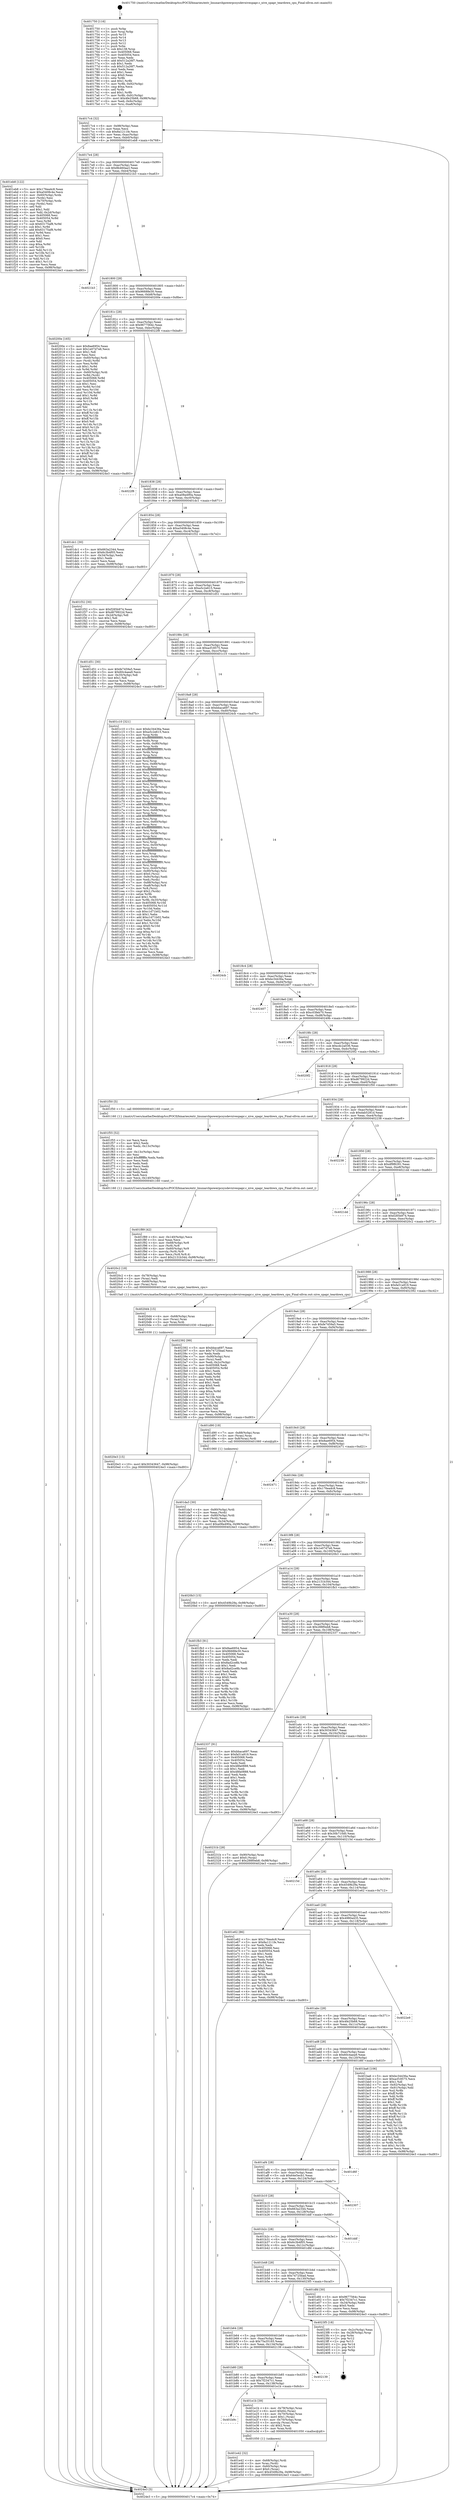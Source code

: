 digraph "0x401750" {
  label = "0x401750 (/mnt/c/Users/mathe/Desktop/tcc/POCII/binaries/extr_linuxarchpowerpcsysdevxivespapr.c_xive_spapr_teardown_cpu_Final-ollvm.out::main(0))"
  labelloc = "t"
  node[shape=record]

  Entry [label="",width=0.3,height=0.3,shape=circle,fillcolor=black,style=filled]
  "0x4017c4" [label="{
     0x4017c4 [32]\l
     | [instrs]\l
     &nbsp;&nbsp;0x4017c4 \<+6\>: mov -0x98(%rbp),%eax\l
     &nbsp;&nbsp;0x4017ca \<+2\>: mov %eax,%ecx\l
     &nbsp;&nbsp;0x4017cc \<+6\>: sub $0x8a1211fe,%ecx\l
     &nbsp;&nbsp;0x4017d2 \<+6\>: mov %eax,-0xac(%rbp)\l
     &nbsp;&nbsp;0x4017d8 \<+6\>: mov %ecx,-0xb0(%rbp)\l
     &nbsp;&nbsp;0x4017de \<+6\>: je 0000000000401eb8 \<main+0x768\>\l
  }"]
  "0x401eb8" [label="{
     0x401eb8 [122]\l
     | [instrs]\l
     &nbsp;&nbsp;0x401eb8 \<+5\>: mov $0x176ea4c8,%eax\l
     &nbsp;&nbsp;0x401ebd \<+5\>: mov $0xa5408c4e,%ecx\l
     &nbsp;&nbsp;0x401ec2 \<+4\>: mov -0x60(%rbp),%rdx\l
     &nbsp;&nbsp;0x401ec6 \<+2\>: mov (%rdx),%esi\l
     &nbsp;&nbsp;0x401ec8 \<+4\>: mov -0x70(%rbp),%rdx\l
     &nbsp;&nbsp;0x401ecc \<+2\>: cmp (%rdx),%esi\l
     &nbsp;&nbsp;0x401ece \<+4\>: setl %dil\l
     &nbsp;&nbsp;0x401ed2 \<+4\>: and $0x1,%dil\l
     &nbsp;&nbsp;0x401ed6 \<+4\>: mov %dil,-0x2d(%rbp)\l
     &nbsp;&nbsp;0x401eda \<+7\>: mov 0x405068,%esi\l
     &nbsp;&nbsp;0x401ee1 \<+8\>: mov 0x405054,%r8d\l
     &nbsp;&nbsp;0x401ee9 \<+3\>: mov %esi,%r9d\l
     &nbsp;&nbsp;0x401eec \<+7\>: sub $0x63175af8,%r9d\l
     &nbsp;&nbsp;0x401ef3 \<+4\>: sub $0x1,%r9d\l
     &nbsp;&nbsp;0x401ef7 \<+7\>: add $0x63175af8,%r9d\l
     &nbsp;&nbsp;0x401efe \<+4\>: imul %r9d,%esi\l
     &nbsp;&nbsp;0x401f02 \<+3\>: and $0x1,%esi\l
     &nbsp;&nbsp;0x401f05 \<+3\>: cmp $0x0,%esi\l
     &nbsp;&nbsp;0x401f08 \<+4\>: sete %dil\l
     &nbsp;&nbsp;0x401f0c \<+4\>: cmp $0xa,%r8d\l
     &nbsp;&nbsp;0x401f10 \<+4\>: setl %r10b\l
     &nbsp;&nbsp;0x401f14 \<+3\>: mov %dil,%r11b\l
     &nbsp;&nbsp;0x401f17 \<+3\>: and %r10b,%r11b\l
     &nbsp;&nbsp;0x401f1a \<+3\>: xor %r10b,%dil\l
     &nbsp;&nbsp;0x401f1d \<+3\>: or %dil,%r11b\l
     &nbsp;&nbsp;0x401f20 \<+4\>: test $0x1,%r11b\l
     &nbsp;&nbsp;0x401f24 \<+3\>: cmovne %ecx,%eax\l
     &nbsp;&nbsp;0x401f27 \<+6\>: mov %eax,-0x98(%rbp)\l
     &nbsp;&nbsp;0x401f2d \<+5\>: jmp 00000000004024e3 \<main+0xd93\>\l
  }"]
  "0x4017e4" [label="{
     0x4017e4 [28]\l
     | [instrs]\l
     &nbsp;&nbsp;0x4017e4 \<+5\>: jmp 00000000004017e9 \<main+0x99\>\l
     &nbsp;&nbsp;0x4017e9 \<+6\>: mov -0xac(%rbp),%eax\l
     &nbsp;&nbsp;0x4017ef \<+5\>: sub $0x8b460aa3,%eax\l
     &nbsp;&nbsp;0x4017f4 \<+6\>: mov %eax,-0xb4(%rbp)\l
     &nbsp;&nbsp;0x4017fa \<+6\>: je 00000000004021b3 \<main+0xa63\>\l
  }"]
  Exit [label="",width=0.3,height=0.3,shape=circle,fillcolor=black,style=filled,peripheries=2]
  "0x4021b3" [label="{
     0x4021b3\l
  }", style=dashed]
  "0x401800" [label="{
     0x401800 [28]\l
     | [instrs]\l
     &nbsp;&nbsp;0x401800 \<+5\>: jmp 0000000000401805 \<main+0xb5\>\l
     &nbsp;&nbsp;0x401805 \<+6\>: mov -0xac(%rbp),%eax\l
     &nbsp;&nbsp;0x40180b \<+5\>: sub $0x96688e30,%eax\l
     &nbsp;&nbsp;0x401810 \<+6\>: mov %eax,-0xb8(%rbp)\l
     &nbsp;&nbsp;0x401816 \<+6\>: je 000000000040200e \<main+0x8be\>\l
  }"]
  "0x4020e3" [label="{
     0x4020e3 [15]\l
     | [instrs]\l
     &nbsp;&nbsp;0x4020e3 \<+10\>: movl $0x30343647,-0x98(%rbp)\l
     &nbsp;&nbsp;0x4020ed \<+5\>: jmp 00000000004024e3 \<main+0xd93\>\l
  }"]
  "0x40200e" [label="{
     0x40200e [165]\l
     | [instrs]\l
     &nbsp;&nbsp;0x40200e \<+5\>: mov $0x8ae6954,%eax\l
     &nbsp;&nbsp;0x402013 \<+5\>: mov $0x1e07d7e6,%ecx\l
     &nbsp;&nbsp;0x402018 \<+2\>: mov $0x1,%dl\l
     &nbsp;&nbsp;0x40201a \<+2\>: xor %esi,%esi\l
     &nbsp;&nbsp;0x40201c \<+4\>: mov -0x60(%rbp),%rdi\l
     &nbsp;&nbsp;0x402020 \<+3\>: mov (%rdi),%r8d\l
     &nbsp;&nbsp;0x402023 \<+3\>: mov %esi,%r9d\l
     &nbsp;&nbsp;0x402026 \<+4\>: sub $0x1,%r9d\l
     &nbsp;&nbsp;0x40202a \<+3\>: sub %r9d,%r8d\l
     &nbsp;&nbsp;0x40202d \<+4\>: mov -0x60(%rbp),%rdi\l
     &nbsp;&nbsp;0x402031 \<+3\>: mov %r8d,(%rdi)\l
     &nbsp;&nbsp;0x402034 \<+8\>: mov 0x405068,%r8d\l
     &nbsp;&nbsp;0x40203c \<+8\>: mov 0x405054,%r9d\l
     &nbsp;&nbsp;0x402044 \<+3\>: sub $0x1,%esi\l
     &nbsp;&nbsp;0x402047 \<+3\>: mov %r8d,%r10d\l
     &nbsp;&nbsp;0x40204a \<+3\>: add %esi,%r10d\l
     &nbsp;&nbsp;0x40204d \<+4\>: imul %r10d,%r8d\l
     &nbsp;&nbsp;0x402051 \<+4\>: and $0x1,%r8d\l
     &nbsp;&nbsp;0x402055 \<+4\>: cmp $0x0,%r8d\l
     &nbsp;&nbsp;0x402059 \<+4\>: sete %r11b\l
     &nbsp;&nbsp;0x40205d \<+4\>: cmp $0xa,%r9d\l
     &nbsp;&nbsp;0x402061 \<+3\>: setl %bl\l
     &nbsp;&nbsp;0x402064 \<+3\>: mov %r11b,%r14b\l
     &nbsp;&nbsp;0x402067 \<+4\>: xor $0xff,%r14b\l
     &nbsp;&nbsp;0x40206b \<+3\>: mov %bl,%r15b\l
     &nbsp;&nbsp;0x40206e \<+4\>: xor $0xff,%r15b\l
     &nbsp;&nbsp;0x402072 \<+3\>: xor $0x0,%dl\l
     &nbsp;&nbsp;0x402075 \<+3\>: mov %r14b,%r12b\l
     &nbsp;&nbsp;0x402078 \<+4\>: and $0x0,%r12b\l
     &nbsp;&nbsp;0x40207c \<+3\>: and %dl,%r11b\l
     &nbsp;&nbsp;0x40207f \<+3\>: mov %r15b,%r13b\l
     &nbsp;&nbsp;0x402082 \<+4\>: and $0x0,%r13b\l
     &nbsp;&nbsp;0x402086 \<+2\>: and %dl,%bl\l
     &nbsp;&nbsp;0x402088 \<+3\>: or %r11b,%r12b\l
     &nbsp;&nbsp;0x40208b \<+3\>: or %bl,%r13b\l
     &nbsp;&nbsp;0x40208e \<+3\>: xor %r13b,%r12b\l
     &nbsp;&nbsp;0x402091 \<+3\>: or %r15b,%r14b\l
     &nbsp;&nbsp;0x402094 \<+4\>: xor $0xff,%r14b\l
     &nbsp;&nbsp;0x402098 \<+3\>: or $0x0,%dl\l
     &nbsp;&nbsp;0x40209b \<+3\>: and %dl,%r14b\l
     &nbsp;&nbsp;0x40209e \<+3\>: or %r14b,%r12b\l
     &nbsp;&nbsp;0x4020a1 \<+4\>: test $0x1,%r12b\l
     &nbsp;&nbsp;0x4020a5 \<+3\>: cmovne %ecx,%eax\l
     &nbsp;&nbsp;0x4020a8 \<+6\>: mov %eax,-0x98(%rbp)\l
     &nbsp;&nbsp;0x4020ae \<+5\>: jmp 00000000004024e3 \<main+0xd93\>\l
  }"]
  "0x40181c" [label="{
     0x40181c [28]\l
     | [instrs]\l
     &nbsp;&nbsp;0x40181c \<+5\>: jmp 0000000000401821 \<main+0xd1\>\l
     &nbsp;&nbsp;0x401821 \<+6\>: mov -0xac(%rbp),%eax\l
     &nbsp;&nbsp;0x401827 \<+5\>: sub $0x9677564c,%eax\l
     &nbsp;&nbsp;0x40182c \<+6\>: mov %eax,-0xbc(%rbp)\l
     &nbsp;&nbsp;0x401832 \<+6\>: je 00000000004022f8 \<main+0xba8\>\l
  }"]
  "0x4020d4" [label="{
     0x4020d4 [15]\l
     | [instrs]\l
     &nbsp;&nbsp;0x4020d4 \<+4\>: mov -0x68(%rbp),%rax\l
     &nbsp;&nbsp;0x4020d8 \<+3\>: mov (%rax),%rax\l
     &nbsp;&nbsp;0x4020db \<+3\>: mov %rax,%rdi\l
     &nbsp;&nbsp;0x4020de \<+5\>: call 0000000000401030 \<free@plt\>\l
     | [calls]\l
     &nbsp;&nbsp;0x401030 \{1\} (unknown)\l
  }"]
  "0x4022f8" [label="{
     0x4022f8\l
  }", style=dashed]
  "0x401838" [label="{
     0x401838 [28]\l
     | [instrs]\l
     &nbsp;&nbsp;0x401838 \<+5\>: jmp 000000000040183d \<main+0xed\>\l
     &nbsp;&nbsp;0x40183d \<+6\>: mov -0xac(%rbp),%eax\l
     &nbsp;&nbsp;0x401843 \<+5\>: sub $0xa08a490a,%eax\l
     &nbsp;&nbsp;0x401848 \<+6\>: mov %eax,-0xc0(%rbp)\l
     &nbsp;&nbsp;0x40184e \<+6\>: je 0000000000401dc1 \<main+0x671\>\l
  }"]
  "0x401f89" [label="{
     0x401f89 [42]\l
     | [instrs]\l
     &nbsp;&nbsp;0x401f89 \<+6\>: mov -0x140(%rbp),%ecx\l
     &nbsp;&nbsp;0x401f8f \<+3\>: imul %eax,%ecx\l
     &nbsp;&nbsp;0x401f92 \<+4\>: mov -0x68(%rbp),%r8\l
     &nbsp;&nbsp;0x401f96 \<+3\>: mov (%r8),%r8\l
     &nbsp;&nbsp;0x401f99 \<+4\>: mov -0x60(%rbp),%r9\l
     &nbsp;&nbsp;0x401f9d \<+3\>: movslq (%r9),%r9\l
     &nbsp;&nbsp;0x401fa0 \<+4\>: mov %ecx,(%r8,%r9,4)\l
     &nbsp;&nbsp;0x401fa4 \<+10\>: movl $0x2131b344,-0x98(%rbp)\l
     &nbsp;&nbsp;0x401fae \<+5\>: jmp 00000000004024e3 \<main+0xd93\>\l
  }"]
  "0x401dc1" [label="{
     0x401dc1 [30]\l
     | [instrs]\l
     &nbsp;&nbsp;0x401dc1 \<+5\>: mov $0x663a2344,%eax\l
     &nbsp;&nbsp;0x401dc6 \<+5\>: mov $0x6c3b4f05,%ecx\l
     &nbsp;&nbsp;0x401dcb \<+3\>: mov -0x34(%rbp),%edx\l
     &nbsp;&nbsp;0x401dce \<+3\>: cmp $0x1,%edx\l
     &nbsp;&nbsp;0x401dd1 \<+3\>: cmovl %ecx,%eax\l
     &nbsp;&nbsp;0x401dd4 \<+6\>: mov %eax,-0x98(%rbp)\l
     &nbsp;&nbsp;0x401dda \<+5\>: jmp 00000000004024e3 \<main+0xd93\>\l
  }"]
  "0x401854" [label="{
     0x401854 [28]\l
     | [instrs]\l
     &nbsp;&nbsp;0x401854 \<+5\>: jmp 0000000000401859 \<main+0x109\>\l
     &nbsp;&nbsp;0x401859 \<+6\>: mov -0xac(%rbp),%eax\l
     &nbsp;&nbsp;0x40185f \<+5\>: sub $0xa5408c4e,%eax\l
     &nbsp;&nbsp;0x401864 \<+6\>: mov %eax,-0xc4(%rbp)\l
     &nbsp;&nbsp;0x40186a \<+6\>: je 0000000000401f32 \<main+0x7e2\>\l
  }"]
  "0x401f55" [label="{
     0x401f55 [52]\l
     | [instrs]\l
     &nbsp;&nbsp;0x401f55 \<+2\>: xor %ecx,%ecx\l
     &nbsp;&nbsp;0x401f57 \<+5\>: mov $0x2,%edx\l
     &nbsp;&nbsp;0x401f5c \<+6\>: mov %edx,-0x13c(%rbp)\l
     &nbsp;&nbsp;0x401f62 \<+1\>: cltd\l
     &nbsp;&nbsp;0x401f63 \<+6\>: mov -0x13c(%rbp),%esi\l
     &nbsp;&nbsp;0x401f69 \<+2\>: idiv %esi\l
     &nbsp;&nbsp;0x401f6b \<+6\>: imul $0xfffffffe,%edx,%edx\l
     &nbsp;&nbsp;0x401f71 \<+2\>: mov %ecx,%edi\l
     &nbsp;&nbsp;0x401f73 \<+2\>: sub %edx,%edi\l
     &nbsp;&nbsp;0x401f75 \<+2\>: mov %ecx,%edx\l
     &nbsp;&nbsp;0x401f77 \<+3\>: sub $0x1,%edx\l
     &nbsp;&nbsp;0x401f7a \<+2\>: add %edx,%edi\l
     &nbsp;&nbsp;0x401f7c \<+2\>: sub %edi,%ecx\l
     &nbsp;&nbsp;0x401f7e \<+6\>: mov %ecx,-0x140(%rbp)\l
     &nbsp;&nbsp;0x401f84 \<+5\>: call 0000000000401160 \<next_i\>\l
     | [calls]\l
     &nbsp;&nbsp;0x401160 \{1\} (/mnt/c/Users/mathe/Desktop/tcc/POCII/binaries/extr_linuxarchpowerpcsysdevxivespapr.c_xive_spapr_teardown_cpu_Final-ollvm.out::next_i)\l
  }"]
  "0x401f32" [label="{
     0x401f32 [30]\l
     | [instrs]\l
     &nbsp;&nbsp;0x401f32 \<+5\>: mov $0xf285b974,%eax\l
     &nbsp;&nbsp;0x401f37 \<+5\>: mov $0xd679922d,%ecx\l
     &nbsp;&nbsp;0x401f3c \<+3\>: mov -0x2d(%rbp),%dl\l
     &nbsp;&nbsp;0x401f3f \<+3\>: test $0x1,%dl\l
     &nbsp;&nbsp;0x401f42 \<+3\>: cmovne %ecx,%eax\l
     &nbsp;&nbsp;0x401f45 \<+6\>: mov %eax,-0x98(%rbp)\l
     &nbsp;&nbsp;0x401f4b \<+5\>: jmp 00000000004024e3 \<main+0xd93\>\l
  }"]
  "0x401870" [label="{
     0x401870 [28]\l
     | [instrs]\l
     &nbsp;&nbsp;0x401870 \<+5\>: jmp 0000000000401875 \<main+0x125\>\l
     &nbsp;&nbsp;0x401875 \<+6\>: mov -0xac(%rbp),%eax\l
     &nbsp;&nbsp;0x40187b \<+5\>: sub $0xa5c2e615,%eax\l
     &nbsp;&nbsp;0x401880 \<+6\>: mov %eax,-0xc8(%rbp)\l
     &nbsp;&nbsp;0x401886 \<+6\>: je 0000000000401d51 \<main+0x601\>\l
  }"]
  "0x401e42" [label="{
     0x401e42 [32]\l
     | [instrs]\l
     &nbsp;&nbsp;0x401e42 \<+4\>: mov -0x68(%rbp),%rdi\l
     &nbsp;&nbsp;0x401e46 \<+3\>: mov %rax,(%rdi)\l
     &nbsp;&nbsp;0x401e49 \<+4\>: mov -0x60(%rbp),%rax\l
     &nbsp;&nbsp;0x401e4d \<+6\>: movl $0x0,(%rax)\l
     &nbsp;&nbsp;0x401e53 \<+10\>: movl $0x4549b29a,-0x98(%rbp)\l
     &nbsp;&nbsp;0x401e5d \<+5\>: jmp 00000000004024e3 \<main+0xd93\>\l
  }"]
  "0x401d51" [label="{
     0x401d51 [30]\l
     | [instrs]\l
     &nbsp;&nbsp;0x401d51 \<+5\>: mov $0xfe7459a5,%eax\l
     &nbsp;&nbsp;0x401d56 \<+5\>: mov $0x60c4aea9,%ecx\l
     &nbsp;&nbsp;0x401d5b \<+3\>: mov -0x35(%rbp),%dl\l
     &nbsp;&nbsp;0x401d5e \<+3\>: test $0x1,%dl\l
     &nbsp;&nbsp;0x401d61 \<+3\>: cmovne %ecx,%eax\l
     &nbsp;&nbsp;0x401d64 \<+6\>: mov %eax,-0x98(%rbp)\l
     &nbsp;&nbsp;0x401d6a \<+5\>: jmp 00000000004024e3 \<main+0xd93\>\l
  }"]
  "0x40188c" [label="{
     0x40188c [28]\l
     | [instrs]\l
     &nbsp;&nbsp;0x40188c \<+5\>: jmp 0000000000401891 \<main+0x141\>\l
     &nbsp;&nbsp;0x401891 \<+6\>: mov -0xac(%rbp),%eax\l
     &nbsp;&nbsp;0x401897 \<+5\>: sub $0xacf18575,%eax\l
     &nbsp;&nbsp;0x40189c \<+6\>: mov %eax,-0xcc(%rbp)\l
     &nbsp;&nbsp;0x4018a2 \<+6\>: je 0000000000401c10 \<main+0x4c0\>\l
  }"]
  "0x401b9c" [label="{
     0x401b9c\l
  }", style=dashed]
  "0x401c10" [label="{
     0x401c10 [321]\l
     | [instrs]\l
     &nbsp;&nbsp;0x401c10 \<+5\>: mov $0xbc34436a,%eax\l
     &nbsp;&nbsp;0x401c15 \<+5\>: mov $0xa5c2e615,%ecx\l
     &nbsp;&nbsp;0x401c1a \<+3\>: mov %rsp,%rdx\l
     &nbsp;&nbsp;0x401c1d \<+4\>: add $0xfffffffffffffff0,%rdx\l
     &nbsp;&nbsp;0x401c21 \<+3\>: mov %rdx,%rsp\l
     &nbsp;&nbsp;0x401c24 \<+7\>: mov %rdx,-0x90(%rbp)\l
     &nbsp;&nbsp;0x401c2b \<+3\>: mov %rsp,%rdx\l
     &nbsp;&nbsp;0x401c2e \<+4\>: add $0xfffffffffffffff0,%rdx\l
     &nbsp;&nbsp;0x401c32 \<+3\>: mov %rdx,%rsp\l
     &nbsp;&nbsp;0x401c35 \<+3\>: mov %rsp,%rsi\l
     &nbsp;&nbsp;0x401c38 \<+4\>: add $0xfffffffffffffff0,%rsi\l
     &nbsp;&nbsp;0x401c3c \<+3\>: mov %rsi,%rsp\l
     &nbsp;&nbsp;0x401c3f \<+7\>: mov %rsi,-0x88(%rbp)\l
     &nbsp;&nbsp;0x401c46 \<+3\>: mov %rsp,%rsi\l
     &nbsp;&nbsp;0x401c49 \<+4\>: add $0xfffffffffffffff0,%rsi\l
     &nbsp;&nbsp;0x401c4d \<+3\>: mov %rsi,%rsp\l
     &nbsp;&nbsp;0x401c50 \<+4\>: mov %rsi,-0x80(%rbp)\l
     &nbsp;&nbsp;0x401c54 \<+3\>: mov %rsp,%rsi\l
     &nbsp;&nbsp;0x401c57 \<+4\>: add $0xfffffffffffffff0,%rsi\l
     &nbsp;&nbsp;0x401c5b \<+3\>: mov %rsi,%rsp\l
     &nbsp;&nbsp;0x401c5e \<+4\>: mov %rsi,-0x78(%rbp)\l
     &nbsp;&nbsp;0x401c62 \<+3\>: mov %rsp,%rsi\l
     &nbsp;&nbsp;0x401c65 \<+4\>: add $0xfffffffffffffff0,%rsi\l
     &nbsp;&nbsp;0x401c69 \<+3\>: mov %rsi,%rsp\l
     &nbsp;&nbsp;0x401c6c \<+4\>: mov %rsi,-0x70(%rbp)\l
     &nbsp;&nbsp;0x401c70 \<+3\>: mov %rsp,%rsi\l
     &nbsp;&nbsp;0x401c73 \<+4\>: add $0xfffffffffffffff0,%rsi\l
     &nbsp;&nbsp;0x401c77 \<+3\>: mov %rsi,%rsp\l
     &nbsp;&nbsp;0x401c7a \<+4\>: mov %rsi,-0x68(%rbp)\l
     &nbsp;&nbsp;0x401c7e \<+3\>: mov %rsp,%rsi\l
     &nbsp;&nbsp;0x401c81 \<+4\>: add $0xfffffffffffffff0,%rsi\l
     &nbsp;&nbsp;0x401c85 \<+3\>: mov %rsi,%rsp\l
     &nbsp;&nbsp;0x401c88 \<+4\>: mov %rsi,-0x60(%rbp)\l
     &nbsp;&nbsp;0x401c8c \<+3\>: mov %rsp,%rsi\l
     &nbsp;&nbsp;0x401c8f \<+4\>: add $0xfffffffffffffff0,%rsi\l
     &nbsp;&nbsp;0x401c93 \<+3\>: mov %rsi,%rsp\l
     &nbsp;&nbsp;0x401c96 \<+4\>: mov %rsi,-0x58(%rbp)\l
     &nbsp;&nbsp;0x401c9a \<+3\>: mov %rsp,%rsi\l
     &nbsp;&nbsp;0x401c9d \<+4\>: add $0xfffffffffffffff0,%rsi\l
     &nbsp;&nbsp;0x401ca1 \<+3\>: mov %rsi,%rsp\l
     &nbsp;&nbsp;0x401ca4 \<+4\>: mov %rsi,-0x50(%rbp)\l
     &nbsp;&nbsp;0x401ca8 \<+3\>: mov %rsp,%rsi\l
     &nbsp;&nbsp;0x401cab \<+4\>: add $0xfffffffffffffff0,%rsi\l
     &nbsp;&nbsp;0x401caf \<+3\>: mov %rsi,%rsp\l
     &nbsp;&nbsp;0x401cb2 \<+4\>: mov %rsi,-0x48(%rbp)\l
     &nbsp;&nbsp;0x401cb6 \<+3\>: mov %rsp,%rsi\l
     &nbsp;&nbsp;0x401cb9 \<+4\>: add $0xfffffffffffffff0,%rsi\l
     &nbsp;&nbsp;0x401cbd \<+3\>: mov %rsi,%rsp\l
     &nbsp;&nbsp;0x401cc0 \<+4\>: mov %rsi,-0x40(%rbp)\l
     &nbsp;&nbsp;0x401cc4 \<+7\>: mov -0x90(%rbp),%rsi\l
     &nbsp;&nbsp;0x401ccb \<+6\>: movl $0x0,(%rsi)\l
     &nbsp;&nbsp;0x401cd1 \<+6\>: mov -0x9c(%rbp),%edi\l
     &nbsp;&nbsp;0x401cd7 \<+2\>: mov %edi,(%rdx)\l
     &nbsp;&nbsp;0x401cd9 \<+7\>: mov -0x88(%rbp),%rsi\l
     &nbsp;&nbsp;0x401ce0 \<+7\>: mov -0xa8(%rbp),%r8\l
     &nbsp;&nbsp;0x401ce7 \<+3\>: mov %r8,(%rsi)\l
     &nbsp;&nbsp;0x401cea \<+3\>: cmpl $0x2,(%rdx)\l
     &nbsp;&nbsp;0x401ced \<+4\>: setne %r9b\l
     &nbsp;&nbsp;0x401cf1 \<+4\>: and $0x1,%r9b\l
     &nbsp;&nbsp;0x401cf5 \<+4\>: mov %r9b,-0x35(%rbp)\l
     &nbsp;&nbsp;0x401cf9 \<+8\>: mov 0x405068,%r10d\l
     &nbsp;&nbsp;0x401d01 \<+8\>: mov 0x405054,%r11d\l
     &nbsp;&nbsp;0x401d09 \<+3\>: mov %r10d,%ebx\l
     &nbsp;&nbsp;0x401d0c \<+6\>: sub $0xc1d71b02,%ebx\l
     &nbsp;&nbsp;0x401d12 \<+3\>: sub $0x1,%ebx\l
     &nbsp;&nbsp;0x401d15 \<+6\>: add $0xc1d71b02,%ebx\l
     &nbsp;&nbsp;0x401d1b \<+4\>: imul %ebx,%r10d\l
     &nbsp;&nbsp;0x401d1f \<+4\>: and $0x1,%r10d\l
     &nbsp;&nbsp;0x401d23 \<+4\>: cmp $0x0,%r10d\l
     &nbsp;&nbsp;0x401d27 \<+4\>: sete %r9b\l
     &nbsp;&nbsp;0x401d2b \<+4\>: cmp $0xa,%r11d\l
     &nbsp;&nbsp;0x401d2f \<+4\>: setl %r14b\l
     &nbsp;&nbsp;0x401d33 \<+3\>: mov %r9b,%r15b\l
     &nbsp;&nbsp;0x401d36 \<+3\>: and %r14b,%r15b\l
     &nbsp;&nbsp;0x401d39 \<+3\>: xor %r14b,%r9b\l
     &nbsp;&nbsp;0x401d3c \<+3\>: or %r9b,%r15b\l
     &nbsp;&nbsp;0x401d3f \<+4\>: test $0x1,%r15b\l
     &nbsp;&nbsp;0x401d43 \<+3\>: cmovne %ecx,%eax\l
     &nbsp;&nbsp;0x401d46 \<+6\>: mov %eax,-0x98(%rbp)\l
     &nbsp;&nbsp;0x401d4c \<+5\>: jmp 00000000004024e3 \<main+0xd93\>\l
  }"]
  "0x4018a8" [label="{
     0x4018a8 [28]\l
     | [instrs]\l
     &nbsp;&nbsp;0x4018a8 \<+5\>: jmp 00000000004018ad \<main+0x15d\>\l
     &nbsp;&nbsp;0x4018ad \<+6\>: mov -0xac(%rbp),%eax\l
     &nbsp;&nbsp;0x4018b3 \<+5\>: sub $0xbbaca697,%eax\l
     &nbsp;&nbsp;0x4018b8 \<+6\>: mov %eax,-0xd0(%rbp)\l
     &nbsp;&nbsp;0x4018be \<+6\>: je 00000000004024cb \<main+0xd7b\>\l
  }"]
  "0x401e1b" [label="{
     0x401e1b [39]\l
     | [instrs]\l
     &nbsp;&nbsp;0x401e1b \<+4\>: mov -0x78(%rbp),%rax\l
     &nbsp;&nbsp;0x401e1f \<+6\>: movl $0x64,(%rax)\l
     &nbsp;&nbsp;0x401e25 \<+4\>: mov -0x70(%rbp),%rax\l
     &nbsp;&nbsp;0x401e29 \<+6\>: movl $0x1,(%rax)\l
     &nbsp;&nbsp;0x401e2f \<+4\>: mov -0x70(%rbp),%rax\l
     &nbsp;&nbsp;0x401e33 \<+3\>: movslq (%rax),%rax\l
     &nbsp;&nbsp;0x401e36 \<+4\>: shl $0x2,%rax\l
     &nbsp;&nbsp;0x401e3a \<+3\>: mov %rax,%rdi\l
     &nbsp;&nbsp;0x401e3d \<+5\>: call 0000000000401050 \<malloc@plt\>\l
     | [calls]\l
     &nbsp;&nbsp;0x401050 \{1\} (unknown)\l
  }"]
  "0x4024cb" [label="{
     0x4024cb\l
  }", style=dashed]
  "0x4018c4" [label="{
     0x4018c4 [28]\l
     | [instrs]\l
     &nbsp;&nbsp;0x4018c4 \<+5\>: jmp 00000000004018c9 \<main+0x179\>\l
     &nbsp;&nbsp;0x4018c9 \<+6\>: mov -0xac(%rbp),%eax\l
     &nbsp;&nbsp;0x4018cf \<+5\>: sub $0xbc34436a,%eax\l
     &nbsp;&nbsp;0x4018d4 \<+6\>: mov %eax,-0xd4(%rbp)\l
     &nbsp;&nbsp;0x4018da \<+6\>: je 0000000000402407 \<main+0xcb7\>\l
  }"]
  "0x401b80" [label="{
     0x401b80 [28]\l
     | [instrs]\l
     &nbsp;&nbsp;0x401b80 \<+5\>: jmp 0000000000401b85 \<main+0x435\>\l
     &nbsp;&nbsp;0x401b85 \<+6\>: mov -0xac(%rbp),%eax\l
     &nbsp;&nbsp;0x401b8b \<+5\>: sub $0x7f2347c1,%eax\l
     &nbsp;&nbsp;0x401b90 \<+6\>: mov %eax,-0x138(%rbp)\l
     &nbsp;&nbsp;0x401b96 \<+6\>: je 0000000000401e1b \<main+0x6cb\>\l
  }"]
  "0x402407" [label="{
     0x402407\l
  }", style=dashed]
  "0x4018e0" [label="{
     0x4018e0 [28]\l
     | [instrs]\l
     &nbsp;&nbsp;0x4018e0 \<+5\>: jmp 00000000004018e5 \<main+0x195\>\l
     &nbsp;&nbsp;0x4018e5 \<+6\>: mov -0xac(%rbp),%eax\l
     &nbsp;&nbsp;0x4018eb \<+5\>: sub $0xc03feb70,%eax\l
     &nbsp;&nbsp;0x4018f0 \<+6\>: mov %eax,-0xd8(%rbp)\l
     &nbsp;&nbsp;0x4018f6 \<+6\>: je 000000000040249b \<main+0xd4b\>\l
  }"]
  "0x402139" [label="{
     0x402139\l
  }", style=dashed]
  "0x40249b" [label="{
     0x40249b\l
  }", style=dashed]
  "0x4018fc" [label="{
     0x4018fc [28]\l
     | [instrs]\l
     &nbsp;&nbsp;0x4018fc \<+5\>: jmp 0000000000401901 \<main+0x1b1\>\l
     &nbsp;&nbsp;0x401901 \<+6\>: mov -0xac(%rbp),%eax\l
     &nbsp;&nbsp;0x401907 \<+5\>: sub $0xcdc2a036,%eax\l
     &nbsp;&nbsp;0x40190c \<+6\>: mov %eax,-0xdc(%rbp)\l
     &nbsp;&nbsp;0x401912 \<+6\>: je 00000000004020f2 \<main+0x9a2\>\l
  }"]
  "0x401b64" [label="{
     0x401b64 [28]\l
     | [instrs]\l
     &nbsp;&nbsp;0x401b64 \<+5\>: jmp 0000000000401b69 \<main+0x419\>\l
     &nbsp;&nbsp;0x401b69 \<+6\>: mov -0xac(%rbp),%eax\l
     &nbsp;&nbsp;0x401b6f \<+5\>: sub $0x75a35165,%eax\l
     &nbsp;&nbsp;0x401b74 \<+6\>: mov %eax,-0x134(%rbp)\l
     &nbsp;&nbsp;0x401b7a \<+6\>: je 0000000000402139 \<main+0x9e9\>\l
  }"]
  "0x4020f2" [label="{
     0x4020f2\l
  }", style=dashed]
  "0x401918" [label="{
     0x401918 [28]\l
     | [instrs]\l
     &nbsp;&nbsp;0x401918 \<+5\>: jmp 000000000040191d \<main+0x1cd\>\l
     &nbsp;&nbsp;0x40191d \<+6\>: mov -0xac(%rbp),%eax\l
     &nbsp;&nbsp;0x401923 \<+5\>: sub $0xd679922d,%eax\l
     &nbsp;&nbsp;0x401928 \<+6\>: mov %eax,-0xe0(%rbp)\l
     &nbsp;&nbsp;0x40192e \<+6\>: je 0000000000401f50 \<main+0x800\>\l
  }"]
  "0x4023f5" [label="{
     0x4023f5 [18]\l
     | [instrs]\l
     &nbsp;&nbsp;0x4023f5 \<+3\>: mov -0x2c(%rbp),%eax\l
     &nbsp;&nbsp;0x4023f8 \<+4\>: lea -0x28(%rbp),%rsp\l
     &nbsp;&nbsp;0x4023fc \<+1\>: pop %rbx\l
     &nbsp;&nbsp;0x4023fd \<+2\>: pop %r12\l
     &nbsp;&nbsp;0x4023ff \<+2\>: pop %r13\l
     &nbsp;&nbsp;0x402401 \<+2\>: pop %r14\l
     &nbsp;&nbsp;0x402403 \<+2\>: pop %r15\l
     &nbsp;&nbsp;0x402405 \<+1\>: pop %rbp\l
     &nbsp;&nbsp;0x402406 \<+1\>: ret\l
  }"]
  "0x401f50" [label="{
     0x401f50 [5]\l
     | [instrs]\l
     &nbsp;&nbsp;0x401f50 \<+5\>: call 0000000000401160 \<next_i\>\l
     | [calls]\l
     &nbsp;&nbsp;0x401160 \{1\} (/mnt/c/Users/mathe/Desktop/tcc/POCII/binaries/extr_linuxarchpowerpcsysdevxivespapr.c_xive_spapr_teardown_cpu_Final-ollvm.out::next_i)\l
  }"]
  "0x401934" [label="{
     0x401934 [28]\l
     | [instrs]\l
     &nbsp;&nbsp;0x401934 \<+5\>: jmp 0000000000401939 \<main+0x1e9\>\l
     &nbsp;&nbsp;0x401939 \<+6\>: mov -0xac(%rbp),%eax\l
     &nbsp;&nbsp;0x40193f \<+5\>: sub $0xdab5281d,%eax\l
     &nbsp;&nbsp;0x401944 \<+6\>: mov %eax,-0xe4(%rbp)\l
     &nbsp;&nbsp;0x40194a \<+6\>: je 0000000000402238 \<main+0xae8\>\l
  }"]
  "0x401b48" [label="{
     0x401b48 [28]\l
     | [instrs]\l
     &nbsp;&nbsp;0x401b48 \<+5\>: jmp 0000000000401b4d \<main+0x3fd\>\l
     &nbsp;&nbsp;0x401b4d \<+6\>: mov -0xac(%rbp),%eax\l
     &nbsp;&nbsp;0x401b53 \<+5\>: sub $0x74725bad,%eax\l
     &nbsp;&nbsp;0x401b58 \<+6\>: mov %eax,-0x130(%rbp)\l
     &nbsp;&nbsp;0x401b5e \<+6\>: je 00000000004023f5 \<main+0xca5\>\l
  }"]
  "0x402238" [label="{
     0x402238\l
  }", style=dashed]
  "0x401950" [label="{
     0x401950 [28]\l
     | [instrs]\l
     &nbsp;&nbsp;0x401950 \<+5\>: jmp 0000000000401955 \<main+0x205\>\l
     &nbsp;&nbsp;0x401955 \<+6\>: mov -0xac(%rbp),%eax\l
     &nbsp;&nbsp;0x40195b \<+5\>: sub $0xdf9f6291,%eax\l
     &nbsp;&nbsp;0x401960 \<+6\>: mov %eax,-0xe8(%rbp)\l
     &nbsp;&nbsp;0x401966 \<+6\>: je 00000000004021dd \<main+0xa8d\>\l
  }"]
  "0x401dfd" [label="{
     0x401dfd [30]\l
     | [instrs]\l
     &nbsp;&nbsp;0x401dfd \<+5\>: mov $0x9677564c,%eax\l
     &nbsp;&nbsp;0x401e02 \<+5\>: mov $0x7f2347c1,%ecx\l
     &nbsp;&nbsp;0x401e07 \<+3\>: mov -0x34(%rbp),%edx\l
     &nbsp;&nbsp;0x401e0a \<+3\>: cmp $0x0,%edx\l
     &nbsp;&nbsp;0x401e0d \<+3\>: cmove %ecx,%eax\l
     &nbsp;&nbsp;0x401e10 \<+6\>: mov %eax,-0x98(%rbp)\l
     &nbsp;&nbsp;0x401e16 \<+5\>: jmp 00000000004024e3 \<main+0xd93\>\l
  }"]
  "0x4021dd" [label="{
     0x4021dd\l
  }", style=dashed]
  "0x40196c" [label="{
     0x40196c [28]\l
     | [instrs]\l
     &nbsp;&nbsp;0x40196c \<+5\>: jmp 0000000000401971 \<main+0x221\>\l
     &nbsp;&nbsp;0x401971 \<+6\>: mov -0xac(%rbp),%eax\l
     &nbsp;&nbsp;0x401977 \<+5\>: sub $0xf285b974,%eax\l
     &nbsp;&nbsp;0x40197c \<+6\>: mov %eax,-0xec(%rbp)\l
     &nbsp;&nbsp;0x401982 \<+6\>: je 00000000004020c2 \<main+0x972\>\l
  }"]
  "0x401b2c" [label="{
     0x401b2c [28]\l
     | [instrs]\l
     &nbsp;&nbsp;0x401b2c \<+5\>: jmp 0000000000401b31 \<main+0x3e1\>\l
     &nbsp;&nbsp;0x401b31 \<+6\>: mov -0xac(%rbp),%eax\l
     &nbsp;&nbsp;0x401b37 \<+5\>: sub $0x6c3b4f05,%eax\l
     &nbsp;&nbsp;0x401b3c \<+6\>: mov %eax,-0x12c(%rbp)\l
     &nbsp;&nbsp;0x401b42 \<+6\>: je 0000000000401dfd \<main+0x6ad\>\l
  }"]
  "0x4020c2" [label="{
     0x4020c2 [18]\l
     | [instrs]\l
     &nbsp;&nbsp;0x4020c2 \<+4\>: mov -0x78(%rbp),%rax\l
     &nbsp;&nbsp;0x4020c6 \<+2\>: mov (%rax),%edi\l
     &nbsp;&nbsp;0x4020c8 \<+4\>: mov -0x68(%rbp),%rax\l
     &nbsp;&nbsp;0x4020cc \<+3\>: mov (%rax),%rsi\l
     &nbsp;&nbsp;0x4020cf \<+5\>: call 00000000004015a0 \<xive_spapr_teardown_cpu\>\l
     | [calls]\l
     &nbsp;&nbsp;0x4015a0 \{1\} (/mnt/c/Users/mathe/Desktop/tcc/POCII/binaries/extr_linuxarchpowerpcsysdevxivespapr.c_xive_spapr_teardown_cpu_Final-ollvm.out::xive_spapr_teardown_cpu)\l
  }"]
  "0x401988" [label="{
     0x401988 [28]\l
     | [instrs]\l
     &nbsp;&nbsp;0x401988 \<+5\>: jmp 000000000040198d \<main+0x23d\>\l
     &nbsp;&nbsp;0x40198d \<+6\>: mov -0xac(%rbp),%eax\l
     &nbsp;&nbsp;0x401993 \<+5\>: sub $0xfa51a919,%eax\l
     &nbsp;&nbsp;0x401998 \<+6\>: mov %eax,-0xf0(%rbp)\l
     &nbsp;&nbsp;0x40199e \<+6\>: je 0000000000402392 \<main+0xc42\>\l
  }"]
  "0x401ddf" [label="{
     0x401ddf\l
  }", style=dashed]
  "0x402392" [label="{
     0x402392 [99]\l
     | [instrs]\l
     &nbsp;&nbsp;0x402392 \<+5\>: mov $0xbbaca697,%eax\l
     &nbsp;&nbsp;0x402397 \<+5\>: mov $0x74725bad,%ecx\l
     &nbsp;&nbsp;0x40239c \<+2\>: xor %edx,%edx\l
     &nbsp;&nbsp;0x40239e \<+7\>: mov -0x90(%rbp),%rsi\l
     &nbsp;&nbsp;0x4023a5 \<+2\>: mov (%rsi),%edi\l
     &nbsp;&nbsp;0x4023a7 \<+3\>: mov %edi,-0x2c(%rbp)\l
     &nbsp;&nbsp;0x4023aa \<+7\>: mov 0x405068,%edi\l
     &nbsp;&nbsp;0x4023b1 \<+8\>: mov 0x405054,%r8d\l
     &nbsp;&nbsp;0x4023b9 \<+3\>: sub $0x1,%edx\l
     &nbsp;&nbsp;0x4023bc \<+3\>: mov %edi,%r9d\l
     &nbsp;&nbsp;0x4023bf \<+3\>: add %edx,%r9d\l
     &nbsp;&nbsp;0x4023c2 \<+4\>: imul %r9d,%edi\l
     &nbsp;&nbsp;0x4023c6 \<+3\>: and $0x1,%edi\l
     &nbsp;&nbsp;0x4023c9 \<+3\>: cmp $0x0,%edi\l
     &nbsp;&nbsp;0x4023cc \<+4\>: sete %r10b\l
     &nbsp;&nbsp;0x4023d0 \<+4\>: cmp $0xa,%r8d\l
     &nbsp;&nbsp;0x4023d4 \<+4\>: setl %r11b\l
     &nbsp;&nbsp;0x4023d8 \<+3\>: mov %r10b,%bl\l
     &nbsp;&nbsp;0x4023db \<+3\>: and %r11b,%bl\l
     &nbsp;&nbsp;0x4023de \<+3\>: xor %r11b,%r10b\l
     &nbsp;&nbsp;0x4023e1 \<+3\>: or %r10b,%bl\l
     &nbsp;&nbsp;0x4023e4 \<+3\>: test $0x1,%bl\l
     &nbsp;&nbsp;0x4023e7 \<+3\>: cmovne %ecx,%eax\l
     &nbsp;&nbsp;0x4023ea \<+6\>: mov %eax,-0x98(%rbp)\l
     &nbsp;&nbsp;0x4023f0 \<+5\>: jmp 00000000004024e3 \<main+0xd93\>\l
  }"]
  "0x4019a4" [label="{
     0x4019a4 [28]\l
     | [instrs]\l
     &nbsp;&nbsp;0x4019a4 \<+5\>: jmp 00000000004019a9 \<main+0x259\>\l
     &nbsp;&nbsp;0x4019a9 \<+6\>: mov -0xac(%rbp),%eax\l
     &nbsp;&nbsp;0x4019af \<+5\>: sub $0xfe7459a5,%eax\l
     &nbsp;&nbsp;0x4019b4 \<+6\>: mov %eax,-0xf4(%rbp)\l
     &nbsp;&nbsp;0x4019ba \<+6\>: je 0000000000401d90 \<main+0x640\>\l
  }"]
  "0x401b10" [label="{
     0x401b10 [28]\l
     | [instrs]\l
     &nbsp;&nbsp;0x401b10 \<+5\>: jmp 0000000000401b15 \<main+0x3c5\>\l
     &nbsp;&nbsp;0x401b15 \<+6\>: mov -0xac(%rbp),%eax\l
     &nbsp;&nbsp;0x401b1b \<+5\>: sub $0x663a2344,%eax\l
     &nbsp;&nbsp;0x401b20 \<+6\>: mov %eax,-0x128(%rbp)\l
     &nbsp;&nbsp;0x401b26 \<+6\>: je 0000000000401ddf \<main+0x68f\>\l
  }"]
  "0x401d90" [label="{
     0x401d90 [19]\l
     | [instrs]\l
     &nbsp;&nbsp;0x401d90 \<+7\>: mov -0x88(%rbp),%rax\l
     &nbsp;&nbsp;0x401d97 \<+3\>: mov (%rax),%rax\l
     &nbsp;&nbsp;0x401d9a \<+4\>: mov 0x8(%rax),%rdi\l
     &nbsp;&nbsp;0x401d9e \<+5\>: call 0000000000401060 \<atoi@plt\>\l
     | [calls]\l
     &nbsp;&nbsp;0x401060 \{1\} (unknown)\l
  }"]
  "0x4019c0" [label="{
     0x4019c0 [28]\l
     | [instrs]\l
     &nbsp;&nbsp;0x4019c0 \<+5\>: jmp 00000000004019c5 \<main+0x275\>\l
     &nbsp;&nbsp;0x4019c5 \<+6\>: mov -0xac(%rbp),%eax\l
     &nbsp;&nbsp;0x4019cb \<+5\>: sub $0x8ae6954,%eax\l
     &nbsp;&nbsp;0x4019d0 \<+6\>: mov %eax,-0xf8(%rbp)\l
     &nbsp;&nbsp;0x4019d6 \<+6\>: je 0000000000402471 \<main+0xd21\>\l
  }"]
  "0x402307" [label="{
     0x402307\l
  }", style=dashed]
  "0x402471" [label="{
     0x402471\l
  }", style=dashed]
  "0x4019dc" [label="{
     0x4019dc [28]\l
     | [instrs]\l
     &nbsp;&nbsp;0x4019dc \<+5\>: jmp 00000000004019e1 \<main+0x291\>\l
     &nbsp;&nbsp;0x4019e1 \<+6\>: mov -0xac(%rbp),%eax\l
     &nbsp;&nbsp;0x4019e7 \<+5\>: sub $0x176ea4c8,%eax\l
     &nbsp;&nbsp;0x4019ec \<+6\>: mov %eax,-0xfc(%rbp)\l
     &nbsp;&nbsp;0x4019f2 \<+6\>: je 000000000040244c \<main+0xcfc\>\l
  }"]
  "0x401af4" [label="{
     0x401af4 [28]\l
     | [instrs]\l
     &nbsp;&nbsp;0x401af4 \<+5\>: jmp 0000000000401af9 \<main+0x3a9\>\l
     &nbsp;&nbsp;0x401af9 \<+6\>: mov -0xac(%rbp),%eax\l
     &nbsp;&nbsp;0x401aff \<+5\>: sub $0x64e5ecb1,%eax\l
     &nbsp;&nbsp;0x401b04 \<+6\>: mov %eax,-0x124(%rbp)\l
     &nbsp;&nbsp;0x401b0a \<+6\>: je 0000000000402307 \<main+0xbb7\>\l
  }"]
  "0x40244c" [label="{
     0x40244c\l
  }", style=dashed]
  "0x4019f8" [label="{
     0x4019f8 [28]\l
     | [instrs]\l
     &nbsp;&nbsp;0x4019f8 \<+5\>: jmp 00000000004019fd \<main+0x2ad\>\l
     &nbsp;&nbsp;0x4019fd \<+6\>: mov -0xac(%rbp),%eax\l
     &nbsp;&nbsp;0x401a03 \<+5\>: sub $0x1e07d7e6,%eax\l
     &nbsp;&nbsp;0x401a08 \<+6\>: mov %eax,-0x100(%rbp)\l
     &nbsp;&nbsp;0x401a0e \<+6\>: je 00000000004020b3 \<main+0x963\>\l
  }"]
  "0x401d6f" [label="{
     0x401d6f\l
  }", style=dashed]
  "0x4020b3" [label="{
     0x4020b3 [15]\l
     | [instrs]\l
     &nbsp;&nbsp;0x4020b3 \<+10\>: movl $0x4549b29a,-0x98(%rbp)\l
     &nbsp;&nbsp;0x4020bd \<+5\>: jmp 00000000004024e3 \<main+0xd93\>\l
  }"]
  "0x401a14" [label="{
     0x401a14 [28]\l
     | [instrs]\l
     &nbsp;&nbsp;0x401a14 \<+5\>: jmp 0000000000401a19 \<main+0x2c9\>\l
     &nbsp;&nbsp;0x401a19 \<+6\>: mov -0xac(%rbp),%eax\l
     &nbsp;&nbsp;0x401a1f \<+5\>: sub $0x2131b344,%eax\l
     &nbsp;&nbsp;0x401a24 \<+6\>: mov %eax,-0x104(%rbp)\l
     &nbsp;&nbsp;0x401a2a \<+6\>: je 0000000000401fb3 \<main+0x863\>\l
  }"]
  "0x401da3" [label="{
     0x401da3 [30]\l
     | [instrs]\l
     &nbsp;&nbsp;0x401da3 \<+4\>: mov -0x80(%rbp),%rdi\l
     &nbsp;&nbsp;0x401da7 \<+2\>: mov %eax,(%rdi)\l
     &nbsp;&nbsp;0x401da9 \<+4\>: mov -0x80(%rbp),%rdi\l
     &nbsp;&nbsp;0x401dad \<+2\>: mov (%rdi),%eax\l
     &nbsp;&nbsp;0x401daf \<+3\>: mov %eax,-0x34(%rbp)\l
     &nbsp;&nbsp;0x401db2 \<+10\>: movl $0xa08a490a,-0x98(%rbp)\l
     &nbsp;&nbsp;0x401dbc \<+5\>: jmp 00000000004024e3 \<main+0xd93\>\l
  }"]
  "0x401fb3" [label="{
     0x401fb3 [91]\l
     | [instrs]\l
     &nbsp;&nbsp;0x401fb3 \<+5\>: mov $0x8ae6954,%eax\l
     &nbsp;&nbsp;0x401fb8 \<+5\>: mov $0x96688e30,%ecx\l
     &nbsp;&nbsp;0x401fbd \<+7\>: mov 0x405068,%edx\l
     &nbsp;&nbsp;0x401fc4 \<+7\>: mov 0x405054,%esi\l
     &nbsp;&nbsp;0x401fcb \<+2\>: mov %edx,%edi\l
     &nbsp;&nbsp;0x401fcd \<+6\>: sub $0x8ad2ce8b,%edi\l
     &nbsp;&nbsp;0x401fd3 \<+3\>: sub $0x1,%edi\l
     &nbsp;&nbsp;0x401fd6 \<+6\>: add $0x8ad2ce8b,%edi\l
     &nbsp;&nbsp;0x401fdc \<+3\>: imul %edi,%edx\l
     &nbsp;&nbsp;0x401fdf \<+3\>: and $0x1,%edx\l
     &nbsp;&nbsp;0x401fe2 \<+3\>: cmp $0x0,%edx\l
     &nbsp;&nbsp;0x401fe5 \<+4\>: sete %r8b\l
     &nbsp;&nbsp;0x401fe9 \<+3\>: cmp $0xa,%esi\l
     &nbsp;&nbsp;0x401fec \<+4\>: setl %r9b\l
     &nbsp;&nbsp;0x401ff0 \<+3\>: mov %r8b,%r10b\l
     &nbsp;&nbsp;0x401ff3 \<+3\>: and %r9b,%r10b\l
     &nbsp;&nbsp;0x401ff6 \<+3\>: xor %r9b,%r8b\l
     &nbsp;&nbsp;0x401ff9 \<+3\>: or %r8b,%r10b\l
     &nbsp;&nbsp;0x401ffc \<+4\>: test $0x1,%r10b\l
     &nbsp;&nbsp;0x402000 \<+3\>: cmovne %ecx,%eax\l
     &nbsp;&nbsp;0x402003 \<+6\>: mov %eax,-0x98(%rbp)\l
     &nbsp;&nbsp;0x402009 \<+5\>: jmp 00000000004024e3 \<main+0xd93\>\l
  }"]
  "0x401a30" [label="{
     0x401a30 [28]\l
     | [instrs]\l
     &nbsp;&nbsp;0x401a30 \<+5\>: jmp 0000000000401a35 \<main+0x2e5\>\l
     &nbsp;&nbsp;0x401a35 \<+6\>: mov -0xac(%rbp),%eax\l
     &nbsp;&nbsp;0x401a3b \<+5\>: sub $0x288f0eb8,%eax\l
     &nbsp;&nbsp;0x401a40 \<+6\>: mov %eax,-0x108(%rbp)\l
     &nbsp;&nbsp;0x401a46 \<+6\>: je 0000000000402337 \<main+0xbe7\>\l
  }"]
  "0x401750" [label="{
     0x401750 [116]\l
     | [instrs]\l
     &nbsp;&nbsp;0x401750 \<+1\>: push %rbp\l
     &nbsp;&nbsp;0x401751 \<+3\>: mov %rsp,%rbp\l
     &nbsp;&nbsp;0x401754 \<+2\>: push %r15\l
     &nbsp;&nbsp;0x401756 \<+2\>: push %r14\l
     &nbsp;&nbsp;0x401758 \<+2\>: push %r13\l
     &nbsp;&nbsp;0x40175a \<+2\>: push %r12\l
     &nbsp;&nbsp;0x40175c \<+1\>: push %rbx\l
     &nbsp;&nbsp;0x40175d \<+7\>: sub $0x138,%rsp\l
     &nbsp;&nbsp;0x401764 \<+7\>: mov 0x405068,%eax\l
     &nbsp;&nbsp;0x40176b \<+7\>: mov 0x405054,%ecx\l
     &nbsp;&nbsp;0x401772 \<+2\>: mov %eax,%edx\l
     &nbsp;&nbsp;0x401774 \<+6\>: add $0x512a26f7,%edx\l
     &nbsp;&nbsp;0x40177a \<+3\>: sub $0x1,%edx\l
     &nbsp;&nbsp;0x40177d \<+6\>: sub $0x512a26f7,%edx\l
     &nbsp;&nbsp;0x401783 \<+3\>: imul %edx,%eax\l
     &nbsp;&nbsp;0x401786 \<+3\>: and $0x1,%eax\l
     &nbsp;&nbsp;0x401789 \<+3\>: cmp $0x0,%eax\l
     &nbsp;&nbsp;0x40178c \<+4\>: sete %r8b\l
     &nbsp;&nbsp;0x401790 \<+4\>: and $0x1,%r8b\l
     &nbsp;&nbsp;0x401794 \<+7\>: mov %r8b,-0x92(%rbp)\l
     &nbsp;&nbsp;0x40179b \<+3\>: cmp $0xa,%ecx\l
     &nbsp;&nbsp;0x40179e \<+4\>: setl %r8b\l
     &nbsp;&nbsp;0x4017a2 \<+4\>: and $0x1,%r8b\l
     &nbsp;&nbsp;0x4017a6 \<+7\>: mov %r8b,-0x91(%rbp)\l
     &nbsp;&nbsp;0x4017ad \<+10\>: movl $0x4fe25b68,-0x98(%rbp)\l
     &nbsp;&nbsp;0x4017b7 \<+6\>: mov %edi,-0x9c(%rbp)\l
     &nbsp;&nbsp;0x4017bd \<+7\>: mov %rsi,-0xa8(%rbp)\l
  }"]
  "0x402337" [label="{
     0x402337 [91]\l
     | [instrs]\l
     &nbsp;&nbsp;0x402337 \<+5\>: mov $0xbbaca697,%eax\l
     &nbsp;&nbsp;0x40233c \<+5\>: mov $0xfa51a919,%ecx\l
     &nbsp;&nbsp;0x402341 \<+7\>: mov 0x405068,%edx\l
     &nbsp;&nbsp;0x402348 \<+7\>: mov 0x405054,%esi\l
     &nbsp;&nbsp;0x40234f \<+2\>: mov %edx,%edi\l
     &nbsp;&nbsp;0x402351 \<+6\>: sub $0x48fa0888,%edi\l
     &nbsp;&nbsp;0x402357 \<+3\>: sub $0x1,%edi\l
     &nbsp;&nbsp;0x40235a \<+6\>: add $0x48fa0888,%edi\l
     &nbsp;&nbsp;0x402360 \<+3\>: imul %edi,%edx\l
     &nbsp;&nbsp;0x402363 \<+3\>: and $0x1,%edx\l
     &nbsp;&nbsp;0x402366 \<+3\>: cmp $0x0,%edx\l
     &nbsp;&nbsp;0x402369 \<+4\>: sete %r8b\l
     &nbsp;&nbsp;0x40236d \<+3\>: cmp $0xa,%esi\l
     &nbsp;&nbsp;0x402370 \<+4\>: setl %r9b\l
     &nbsp;&nbsp;0x402374 \<+3\>: mov %r8b,%r10b\l
     &nbsp;&nbsp;0x402377 \<+3\>: and %r9b,%r10b\l
     &nbsp;&nbsp;0x40237a \<+3\>: xor %r9b,%r8b\l
     &nbsp;&nbsp;0x40237d \<+3\>: or %r8b,%r10b\l
     &nbsp;&nbsp;0x402380 \<+4\>: test $0x1,%r10b\l
     &nbsp;&nbsp;0x402384 \<+3\>: cmovne %ecx,%eax\l
     &nbsp;&nbsp;0x402387 \<+6\>: mov %eax,-0x98(%rbp)\l
     &nbsp;&nbsp;0x40238d \<+5\>: jmp 00000000004024e3 \<main+0xd93\>\l
  }"]
  "0x401a4c" [label="{
     0x401a4c [28]\l
     | [instrs]\l
     &nbsp;&nbsp;0x401a4c \<+5\>: jmp 0000000000401a51 \<main+0x301\>\l
     &nbsp;&nbsp;0x401a51 \<+6\>: mov -0xac(%rbp),%eax\l
     &nbsp;&nbsp;0x401a57 \<+5\>: sub $0x30343647,%eax\l
     &nbsp;&nbsp;0x401a5c \<+6\>: mov %eax,-0x10c(%rbp)\l
     &nbsp;&nbsp;0x401a62 \<+6\>: je 000000000040231b \<main+0xbcb\>\l
  }"]
  "0x4024e3" [label="{
     0x4024e3 [5]\l
     | [instrs]\l
     &nbsp;&nbsp;0x4024e3 \<+5\>: jmp 00000000004017c4 \<main+0x74\>\l
  }"]
  "0x40231b" [label="{
     0x40231b [28]\l
     | [instrs]\l
     &nbsp;&nbsp;0x40231b \<+7\>: mov -0x90(%rbp),%rax\l
     &nbsp;&nbsp;0x402322 \<+6\>: movl $0x0,(%rax)\l
     &nbsp;&nbsp;0x402328 \<+10\>: movl $0x288f0eb8,-0x98(%rbp)\l
     &nbsp;&nbsp;0x402332 \<+5\>: jmp 00000000004024e3 \<main+0xd93\>\l
  }"]
  "0x401a68" [label="{
     0x401a68 [28]\l
     | [instrs]\l
     &nbsp;&nbsp;0x401a68 \<+5\>: jmp 0000000000401a6d \<main+0x31d\>\l
     &nbsp;&nbsp;0x401a6d \<+6\>: mov -0xac(%rbp),%eax\l
     &nbsp;&nbsp;0x401a73 \<+5\>: sub $0x30b710d0,%eax\l
     &nbsp;&nbsp;0x401a78 \<+6\>: mov %eax,-0x110(%rbp)\l
     &nbsp;&nbsp;0x401a7e \<+6\>: je 000000000040215d \<main+0xa0d\>\l
  }"]
  "0x401ad8" [label="{
     0x401ad8 [28]\l
     | [instrs]\l
     &nbsp;&nbsp;0x401ad8 \<+5\>: jmp 0000000000401add \<main+0x38d\>\l
     &nbsp;&nbsp;0x401add \<+6\>: mov -0xac(%rbp),%eax\l
     &nbsp;&nbsp;0x401ae3 \<+5\>: sub $0x60c4aea9,%eax\l
     &nbsp;&nbsp;0x401ae8 \<+6\>: mov %eax,-0x120(%rbp)\l
     &nbsp;&nbsp;0x401aee \<+6\>: je 0000000000401d6f \<main+0x61f\>\l
  }"]
  "0x40215d" [label="{
     0x40215d\l
  }", style=dashed]
  "0x401a84" [label="{
     0x401a84 [28]\l
     | [instrs]\l
     &nbsp;&nbsp;0x401a84 \<+5\>: jmp 0000000000401a89 \<main+0x339\>\l
     &nbsp;&nbsp;0x401a89 \<+6\>: mov -0xac(%rbp),%eax\l
     &nbsp;&nbsp;0x401a8f \<+5\>: sub $0x4549b29a,%eax\l
     &nbsp;&nbsp;0x401a94 \<+6\>: mov %eax,-0x114(%rbp)\l
     &nbsp;&nbsp;0x401a9a \<+6\>: je 0000000000401e62 \<main+0x712\>\l
  }"]
  "0x401ba6" [label="{
     0x401ba6 [106]\l
     | [instrs]\l
     &nbsp;&nbsp;0x401ba6 \<+5\>: mov $0xbc34436a,%eax\l
     &nbsp;&nbsp;0x401bab \<+5\>: mov $0xacf18575,%ecx\l
     &nbsp;&nbsp;0x401bb0 \<+2\>: mov $0x1,%dl\l
     &nbsp;&nbsp;0x401bb2 \<+7\>: mov -0x92(%rbp),%sil\l
     &nbsp;&nbsp;0x401bb9 \<+7\>: mov -0x91(%rbp),%dil\l
     &nbsp;&nbsp;0x401bc0 \<+3\>: mov %sil,%r8b\l
     &nbsp;&nbsp;0x401bc3 \<+4\>: xor $0xff,%r8b\l
     &nbsp;&nbsp;0x401bc7 \<+3\>: mov %dil,%r9b\l
     &nbsp;&nbsp;0x401bca \<+4\>: xor $0xff,%r9b\l
     &nbsp;&nbsp;0x401bce \<+3\>: xor $0x1,%dl\l
     &nbsp;&nbsp;0x401bd1 \<+3\>: mov %r8b,%r10b\l
     &nbsp;&nbsp;0x401bd4 \<+4\>: and $0xff,%r10b\l
     &nbsp;&nbsp;0x401bd8 \<+3\>: and %dl,%sil\l
     &nbsp;&nbsp;0x401bdb \<+3\>: mov %r9b,%r11b\l
     &nbsp;&nbsp;0x401bde \<+4\>: and $0xff,%r11b\l
     &nbsp;&nbsp;0x401be2 \<+3\>: and %dl,%dil\l
     &nbsp;&nbsp;0x401be5 \<+3\>: or %sil,%r10b\l
     &nbsp;&nbsp;0x401be8 \<+3\>: or %dil,%r11b\l
     &nbsp;&nbsp;0x401beb \<+3\>: xor %r11b,%r10b\l
     &nbsp;&nbsp;0x401bee \<+3\>: or %r9b,%r8b\l
     &nbsp;&nbsp;0x401bf1 \<+4\>: xor $0xff,%r8b\l
     &nbsp;&nbsp;0x401bf5 \<+3\>: or $0x1,%dl\l
     &nbsp;&nbsp;0x401bf8 \<+3\>: and %dl,%r8b\l
     &nbsp;&nbsp;0x401bfb \<+3\>: or %r8b,%r10b\l
     &nbsp;&nbsp;0x401bfe \<+4\>: test $0x1,%r10b\l
     &nbsp;&nbsp;0x401c02 \<+3\>: cmovne %ecx,%eax\l
     &nbsp;&nbsp;0x401c05 \<+6\>: mov %eax,-0x98(%rbp)\l
     &nbsp;&nbsp;0x401c0b \<+5\>: jmp 00000000004024e3 \<main+0xd93\>\l
  }"]
  "0x401e62" [label="{
     0x401e62 [86]\l
     | [instrs]\l
     &nbsp;&nbsp;0x401e62 \<+5\>: mov $0x176ea4c8,%eax\l
     &nbsp;&nbsp;0x401e67 \<+5\>: mov $0x8a1211fe,%ecx\l
     &nbsp;&nbsp;0x401e6c \<+2\>: xor %edx,%edx\l
     &nbsp;&nbsp;0x401e6e \<+7\>: mov 0x405068,%esi\l
     &nbsp;&nbsp;0x401e75 \<+7\>: mov 0x405054,%edi\l
     &nbsp;&nbsp;0x401e7c \<+3\>: sub $0x1,%edx\l
     &nbsp;&nbsp;0x401e7f \<+3\>: mov %esi,%r8d\l
     &nbsp;&nbsp;0x401e82 \<+3\>: add %edx,%r8d\l
     &nbsp;&nbsp;0x401e85 \<+4\>: imul %r8d,%esi\l
     &nbsp;&nbsp;0x401e89 \<+3\>: and $0x1,%esi\l
     &nbsp;&nbsp;0x401e8c \<+3\>: cmp $0x0,%esi\l
     &nbsp;&nbsp;0x401e8f \<+4\>: sete %r9b\l
     &nbsp;&nbsp;0x401e93 \<+3\>: cmp $0xa,%edi\l
     &nbsp;&nbsp;0x401e96 \<+4\>: setl %r10b\l
     &nbsp;&nbsp;0x401e9a \<+3\>: mov %r9b,%r11b\l
     &nbsp;&nbsp;0x401e9d \<+3\>: and %r10b,%r11b\l
     &nbsp;&nbsp;0x401ea0 \<+3\>: xor %r10b,%r9b\l
     &nbsp;&nbsp;0x401ea3 \<+3\>: or %r9b,%r11b\l
     &nbsp;&nbsp;0x401ea6 \<+4\>: test $0x1,%r11b\l
     &nbsp;&nbsp;0x401eaa \<+3\>: cmovne %ecx,%eax\l
     &nbsp;&nbsp;0x401ead \<+6\>: mov %eax,-0x98(%rbp)\l
     &nbsp;&nbsp;0x401eb3 \<+5\>: jmp 00000000004024e3 \<main+0xd93\>\l
  }"]
  "0x401aa0" [label="{
     0x401aa0 [28]\l
     | [instrs]\l
     &nbsp;&nbsp;0x401aa0 \<+5\>: jmp 0000000000401aa5 \<main+0x355\>\l
     &nbsp;&nbsp;0x401aa5 \<+6\>: mov -0xac(%rbp),%eax\l
     &nbsp;&nbsp;0x401aab \<+5\>: sub $0x4980a435,%eax\l
     &nbsp;&nbsp;0x401ab0 \<+6\>: mov %eax,-0x118(%rbp)\l
     &nbsp;&nbsp;0x401ab6 \<+6\>: je 00000000004022e9 \<main+0xb99\>\l
  }"]
  "0x401abc" [label="{
     0x401abc [28]\l
     | [instrs]\l
     &nbsp;&nbsp;0x401abc \<+5\>: jmp 0000000000401ac1 \<main+0x371\>\l
     &nbsp;&nbsp;0x401ac1 \<+6\>: mov -0xac(%rbp),%eax\l
     &nbsp;&nbsp;0x401ac7 \<+5\>: sub $0x4fe25b68,%eax\l
     &nbsp;&nbsp;0x401acc \<+6\>: mov %eax,-0x11c(%rbp)\l
     &nbsp;&nbsp;0x401ad2 \<+6\>: je 0000000000401ba6 \<main+0x456\>\l
  }"]
  "0x4022e9" [label="{
     0x4022e9\l
  }", style=dashed]
  Entry -> "0x401750" [label=" 1"]
  "0x4017c4" -> "0x401eb8" [label=" 2"]
  "0x4017c4" -> "0x4017e4" [label=" 20"]
  "0x4023f5" -> Exit [label=" 1"]
  "0x4017e4" -> "0x4021b3" [label=" 0"]
  "0x4017e4" -> "0x401800" [label=" 20"]
  "0x402392" -> "0x4024e3" [label=" 1"]
  "0x401800" -> "0x40200e" [label=" 1"]
  "0x401800" -> "0x40181c" [label=" 19"]
  "0x402337" -> "0x4024e3" [label=" 1"]
  "0x40181c" -> "0x4022f8" [label=" 0"]
  "0x40181c" -> "0x401838" [label=" 19"]
  "0x40231b" -> "0x4024e3" [label=" 1"]
  "0x401838" -> "0x401dc1" [label=" 1"]
  "0x401838" -> "0x401854" [label=" 18"]
  "0x4020e3" -> "0x4024e3" [label=" 1"]
  "0x401854" -> "0x401f32" [label=" 2"]
  "0x401854" -> "0x401870" [label=" 16"]
  "0x4020d4" -> "0x4020e3" [label=" 1"]
  "0x401870" -> "0x401d51" [label=" 1"]
  "0x401870" -> "0x40188c" [label=" 15"]
  "0x4020c2" -> "0x4020d4" [label=" 1"]
  "0x40188c" -> "0x401c10" [label=" 1"]
  "0x40188c" -> "0x4018a8" [label=" 14"]
  "0x4020b3" -> "0x4024e3" [label=" 1"]
  "0x4018a8" -> "0x4024cb" [label=" 0"]
  "0x4018a8" -> "0x4018c4" [label=" 14"]
  "0x40200e" -> "0x4024e3" [label=" 1"]
  "0x4018c4" -> "0x402407" [label=" 0"]
  "0x4018c4" -> "0x4018e0" [label=" 14"]
  "0x401f89" -> "0x4024e3" [label=" 1"]
  "0x4018e0" -> "0x40249b" [label=" 0"]
  "0x4018e0" -> "0x4018fc" [label=" 14"]
  "0x401f55" -> "0x401f89" [label=" 1"]
  "0x4018fc" -> "0x4020f2" [label=" 0"]
  "0x4018fc" -> "0x401918" [label=" 14"]
  "0x401f32" -> "0x4024e3" [label=" 2"]
  "0x401918" -> "0x401f50" [label=" 1"]
  "0x401918" -> "0x401934" [label=" 13"]
  "0x401eb8" -> "0x4024e3" [label=" 2"]
  "0x401934" -> "0x402238" [label=" 0"]
  "0x401934" -> "0x401950" [label=" 13"]
  "0x401e42" -> "0x4024e3" [label=" 1"]
  "0x401950" -> "0x4021dd" [label=" 0"]
  "0x401950" -> "0x40196c" [label=" 13"]
  "0x401e1b" -> "0x401e42" [label=" 1"]
  "0x40196c" -> "0x4020c2" [label=" 1"]
  "0x40196c" -> "0x401988" [label=" 12"]
  "0x401b80" -> "0x401e1b" [label=" 1"]
  "0x401988" -> "0x402392" [label=" 1"]
  "0x401988" -> "0x4019a4" [label=" 11"]
  "0x401fb3" -> "0x4024e3" [label=" 1"]
  "0x4019a4" -> "0x401d90" [label=" 1"]
  "0x4019a4" -> "0x4019c0" [label=" 10"]
  "0x401b64" -> "0x402139" [label=" 0"]
  "0x4019c0" -> "0x402471" [label=" 0"]
  "0x4019c0" -> "0x4019dc" [label=" 10"]
  "0x401f50" -> "0x401f55" [label=" 1"]
  "0x4019dc" -> "0x40244c" [label=" 0"]
  "0x4019dc" -> "0x4019f8" [label=" 10"]
  "0x401b48" -> "0x4023f5" [label=" 1"]
  "0x4019f8" -> "0x4020b3" [label=" 1"]
  "0x4019f8" -> "0x401a14" [label=" 9"]
  "0x401e62" -> "0x4024e3" [label=" 2"]
  "0x401a14" -> "0x401fb3" [label=" 1"]
  "0x401a14" -> "0x401a30" [label=" 8"]
  "0x401b2c" -> "0x401b48" [label=" 2"]
  "0x401a30" -> "0x402337" [label=" 1"]
  "0x401a30" -> "0x401a4c" [label=" 7"]
  "0x401b80" -> "0x401b9c" [label=" 0"]
  "0x401a4c" -> "0x40231b" [label=" 1"]
  "0x401a4c" -> "0x401a68" [label=" 6"]
  "0x401b10" -> "0x401b2c" [label=" 3"]
  "0x401a68" -> "0x40215d" [label=" 0"]
  "0x401a68" -> "0x401a84" [label=" 6"]
  "0x401b10" -> "0x401ddf" [label=" 0"]
  "0x401a84" -> "0x401e62" [label=" 2"]
  "0x401a84" -> "0x401aa0" [label=" 4"]
  "0x401b64" -> "0x401b80" [label=" 1"]
  "0x401aa0" -> "0x4022e9" [label=" 0"]
  "0x401aa0" -> "0x401abc" [label=" 4"]
  "0x401af4" -> "0x401b10" [label=" 3"]
  "0x401abc" -> "0x401ba6" [label=" 1"]
  "0x401abc" -> "0x401ad8" [label=" 3"]
  "0x401ba6" -> "0x4024e3" [label=" 1"]
  "0x401750" -> "0x4017c4" [label=" 1"]
  "0x4024e3" -> "0x4017c4" [label=" 21"]
  "0x401b2c" -> "0x401dfd" [label=" 1"]
  "0x401c10" -> "0x4024e3" [label=" 1"]
  "0x401d51" -> "0x4024e3" [label=" 1"]
  "0x401d90" -> "0x401da3" [label=" 1"]
  "0x401da3" -> "0x4024e3" [label=" 1"]
  "0x401dc1" -> "0x4024e3" [label=" 1"]
  "0x401dfd" -> "0x4024e3" [label=" 1"]
  "0x401ad8" -> "0x401d6f" [label=" 0"]
  "0x401ad8" -> "0x401af4" [label=" 3"]
  "0x401b48" -> "0x401b64" [label=" 1"]
  "0x401af4" -> "0x402307" [label=" 0"]
}
